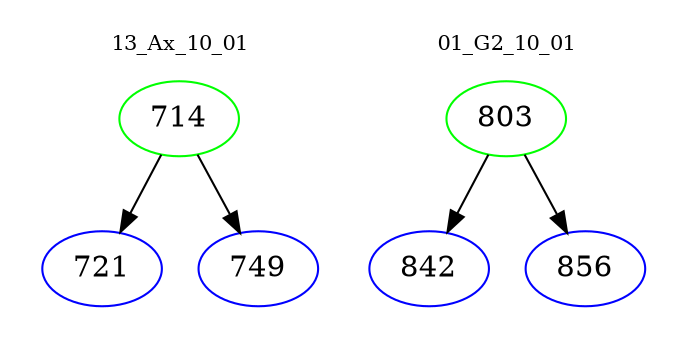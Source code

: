 digraph{
subgraph cluster_0 {
color = white
label = "13_Ax_10_01";
fontsize=10;
T0_714 [label="714", color="green"]
T0_714 -> T0_721 [color="black"]
T0_721 [label="721", color="blue"]
T0_714 -> T0_749 [color="black"]
T0_749 [label="749", color="blue"]
}
subgraph cluster_1 {
color = white
label = "01_G2_10_01";
fontsize=10;
T1_803 [label="803", color="green"]
T1_803 -> T1_842 [color="black"]
T1_842 [label="842", color="blue"]
T1_803 -> T1_856 [color="black"]
T1_856 [label="856", color="blue"]
}
}

